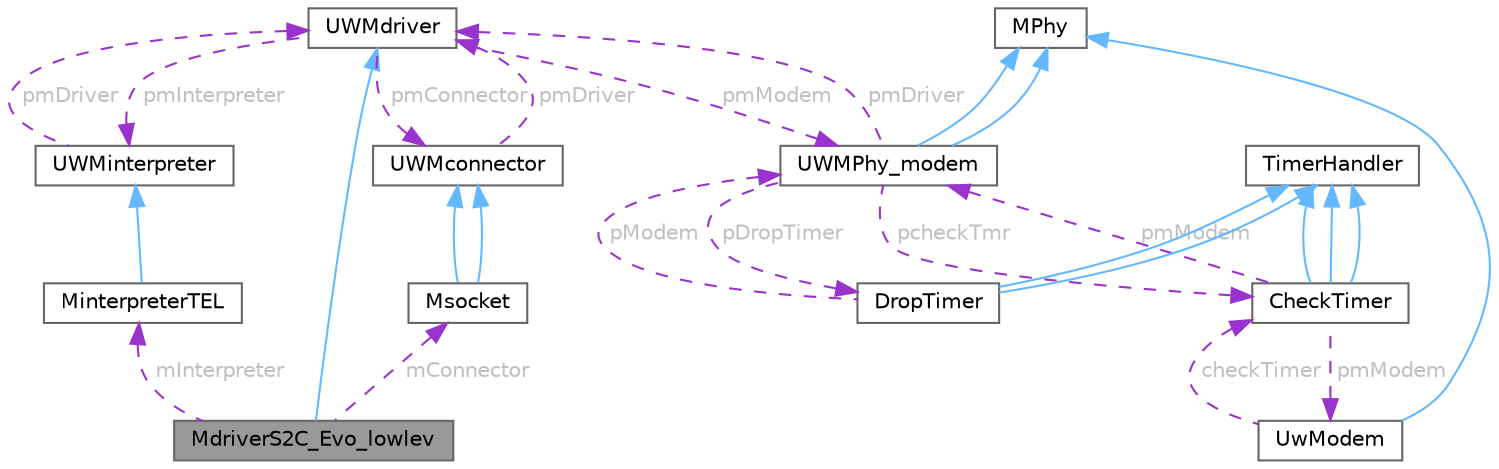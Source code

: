 digraph "MdriverS2C_Evo_lowlev"
{
 // LATEX_PDF_SIZE
  bgcolor="transparent";
  edge [fontname=Helvetica,fontsize=10,labelfontname=Helvetica,labelfontsize=10];
  node [fontname=Helvetica,fontsize=10,shape=box,height=0.2,width=0.4];
  Node1 [id="Node000001",label="MdriverS2C_Evo_lowlev",height=0.2,width=0.4,color="gray40", fillcolor="grey60", style="filled", fontcolor="black",tooltip="Class containing the basic functions to drive the S2C EvoLogics acoustic modem transmissions/receptio..."];
  Node2 -> Node1 [id="edge1_Node000001_Node000002",dir="back",color="steelblue1",style="solid",tooltip=" "];
  Node2 [id="Node000002",label="UWMdriver",height=0.2,width=0.4,color="gray40", fillcolor="white", style="filled",URL="$classUWMdriver.html",tooltip="The class needed by UWMPhy_modem to handle the different transmissions cases and corresponding protoc..."];
  Node3 -> Node2 [id="edge2_Node000002_Node000003",dir="back",color="darkorchid3",style="dashed",tooltip=" ",label=" pmModem",fontcolor="grey" ];
  Node3 [id="Node000003",label="UWMPhy_modem",height=0.2,width=0.4,color="gray40", fillcolor="white", style="filled",URL="$classUWMPhy__modem.html",tooltip="The main class implementing the module used to implement the interface between ns2/NS-Miracle and rea..."];
  Node4 -> Node3 [id="edge3_Node000003_Node000004",dir="back",color="steelblue1",style="solid",tooltip=" "];
  Node4 [id="Node000004",label="MPhy",height=0.2,width=0.4,color="gray40", fillcolor="white", style="filled",tooltip=" "];
  Node4 -> Node3 [id="edge4_Node000003_Node000004",dir="back",color="steelblue1",style="solid",tooltip=" "];
  Node5 -> Node3 [id="edge5_Node000003_Node000005",dir="back",color="darkorchid3",style="dashed",tooltip=" ",label=" pcheckTmr",fontcolor="grey" ];
  Node5 [id="Node000005",label="CheckTimer",height=0.2,width=0.4,color="gray40", fillcolor="white", style="filled",URL="$classCheckTimer.html",tooltip="The class used by UwModem to handle simulator's event expirations; it is exploited to schedule the re..."];
  Node6 -> Node5 [id="edge6_Node000005_Node000006",dir="back",color="steelblue1",style="solid",tooltip=" "];
  Node6 [id="Node000006",label="TimerHandler",height=0.2,width=0.4,color="gray40", fillcolor="white", style="filled",tooltip=" "];
  Node6 -> Node5 [id="edge7_Node000005_Node000006",dir="back",color="steelblue1",style="solid",tooltip=" "];
  Node6 -> Node5 [id="edge8_Node000005_Node000006",dir="back",color="steelblue1",style="solid",tooltip=" "];
  Node7 -> Node5 [id="edge9_Node000005_Node000007",dir="back",color="darkorchid3",style="dashed",tooltip=" ",label=" pmModem",fontcolor="grey" ];
  Node7 [id="Node000007",label="UwModem",height=0.2,width=0.4,color="gray40", fillcolor="white", style="filled",URL="$classUwModem.html",tooltip="Class that implements the interface to DESERT, as used through Tcl scripts."];
  Node4 -> Node7 [id="edge10_Node000007_Node000004",dir="back",color="steelblue1",style="solid",tooltip=" "];
  Node5 -> Node7 [id="edge11_Node000007_Node000005",dir="back",color="darkorchid3",style="dashed",tooltip=" ",label=" checkTimer",fontcolor="grey" ];
  Node3 -> Node5 [id="edge12_Node000005_Node000003",dir="back",color="darkorchid3",style="dashed",tooltip=" ",label=" pmModem",fontcolor="grey" ];
  Node2 -> Node3 [id="edge13_Node000003_Node000002",dir="back",color="darkorchid3",style="dashed",tooltip=" ",label=" pmDriver",fontcolor="grey" ];
  Node8 -> Node3 [id="edge14_Node000003_Node000008",dir="back",color="darkorchid3",style="dashed",tooltip=" ",label=" pDropTimer",fontcolor="grey" ];
  Node8 [id="Node000008",label="DropTimer",height=0.2,width=0.4,color="gray40", fillcolor="white", style="filled",URL="$classDropTimer.html",tooltip=" "];
  Node6 -> Node8 [id="edge15_Node000008_Node000006",dir="back",color="steelblue1",style="solid",tooltip=" "];
  Node6 -> Node8 [id="edge16_Node000008_Node000006",dir="back",color="steelblue1",style="solid",tooltip=" "];
  Node3 -> Node8 [id="edge17_Node000008_Node000003",dir="back",color="darkorchid3",style="dashed",tooltip=" ",label=" pModem",fontcolor="grey" ];
  Node9 -> Node2 [id="edge18_Node000002_Node000009",dir="back",color="darkorchid3",style="dashed",tooltip=" ",label=" pmInterpreter",fontcolor="grey" ];
  Node9 [id="Node000009",label="UWMinterpreter",height=0.2,width=0.4,color="gray40", fillcolor="white", style="filled",URL="$classUWMinterpreter.html",tooltip="This class is in charge of building/parsing the necessary messages to make the UWMdriver able to comm..."];
  Node2 -> Node9 [id="edge19_Node000009_Node000002",dir="back",color="darkorchid3",style="dashed",tooltip=" ",label=" pmDriver",fontcolor="grey" ];
  Node10 -> Node2 [id="edge20_Node000002_Node000010",dir="back",color="darkorchid3",style="dashed",tooltip=" ",label=" pmConnector",fontcolor="grey" ];
  Node10 [id="Node000010",label="UWMconnector",height=0.2,width=0.4,color="gray40", fillcolor="white", style="filled",URL="$classUWMconnector.html",tooltip="The class needed by UWMPhy_modem to manage string exchange with the modem."];
  Node2 -> Node10 [id="edge21_Node000010_Node000002",dir="back",color="darkorchid3",style="dashed",tooltip=" ",label=" pmDriver",fontcolor="grey" ];
  Node11 -> Node1 [id="edge22_Node000001_Node000011",dir="back",color="darkorchid3",style="dashed",tooltip=" ",label=" mInterpreter",fontcolor="grey" ];
  Node11 [id="Node000011",label="MinterpreterTEL",height=0.2,width=0.4,color="gray40", fillcolor="white", style="filled",URL="$classMinterpreterTEL.html",tooltip="Class used to build and parse TELEGRAMS (this class derives UWMinterpreter); currently,..."];
  Node9 -> Node11 [id="edge23_Node000011_Node000009",dir="back",color="steelblue1",style="solid",tooltip=" "];
  Node12 -> Node1 [id="edge24_Node000001_Node000012",dir="back",color="darkorchid3",style="dashed",tooltip=" ",label=" mConnector",fontcolor="grey" ];
  Node12 [id="Node000012",label="Msocket",height=0.2,width=0.4,color="gray40", fillcolor="white", style="filled",URL="$classMsocket.html",tooltip="Class used to manage host/modem string exchange via TCP/IP connection (this class is a derived class ..."];
  Node10 -> Node12 [id="edge25_Node000012_Node000010",dir="back",color="steelblue1",style="solid",tooltip=" "];
  Node10 -> Node12 [id="edge26_Node000012_Node000010",dir="back",color="steelblue1",style="solid",tooltip=" "];
}
